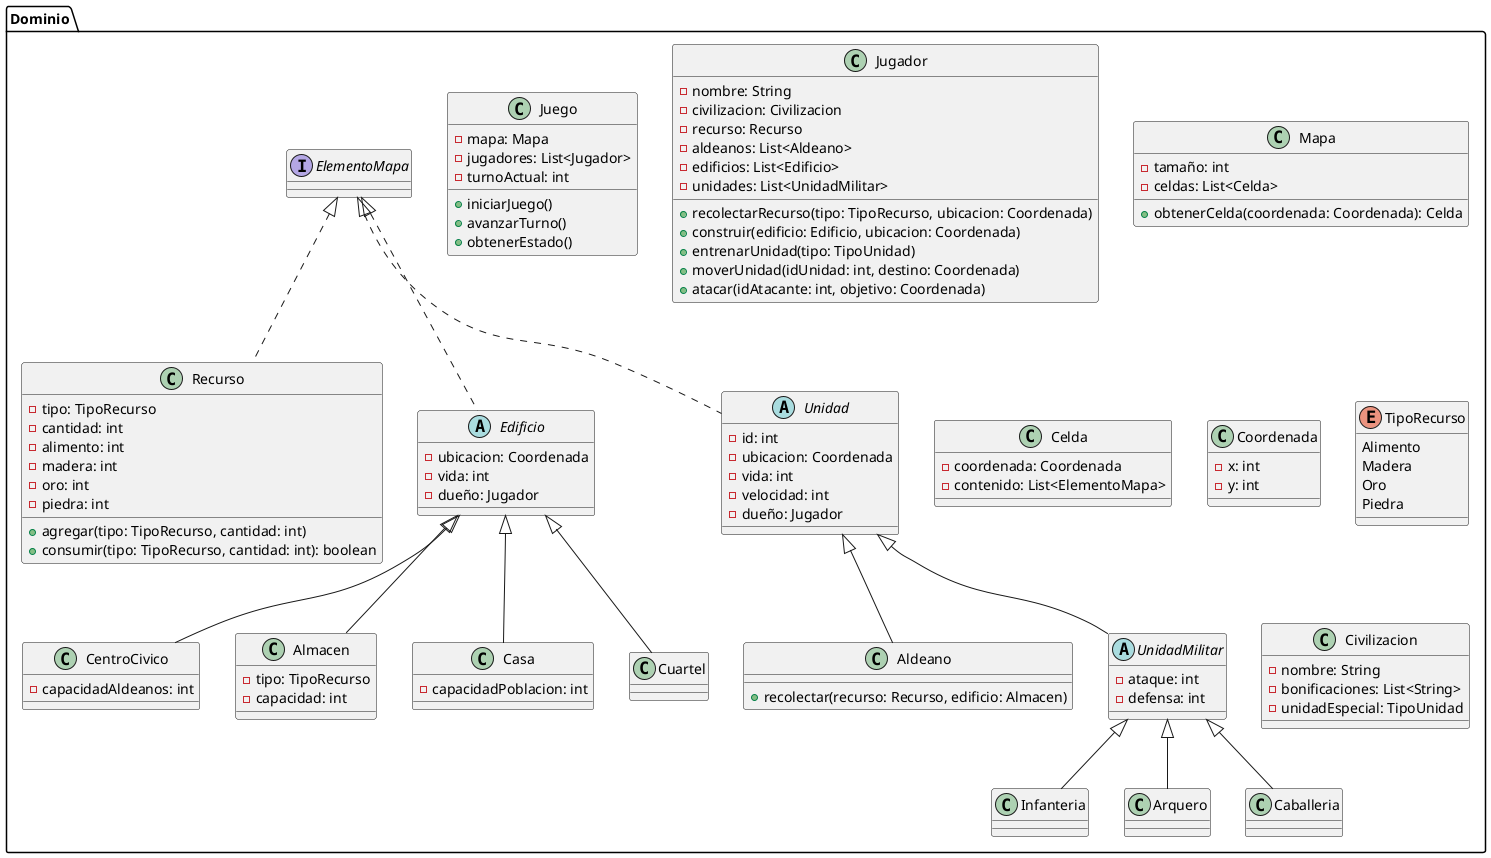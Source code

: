 @startuml PIIProyecto2025

' Paquete principal
package "Dominio" {
    
    class Juego {
        - mapa: Mapa
        - jugadores: List<Jugador>
        - turnoActual: int
        + iniciarJuego()
        + avanzarTurno()
        + obtenerEstado()
    }

    class Jugador {
        - nombre: String
        - civilizacion: Civilizacion
        - recurso: Recurso
        - aldeanos: List<Aldeano>
        - edificios: List<Edificio>
        - unidades: List<UnidadMilitar>
        + recolectarRecurso(tipo: TipoRecurso, ubicacion: Coordenada)
        + construir(edificio: Edificio, ubicacion: Coordenada)
        + entrenarUnidad(tipo: TipoUnidad)
        + moverUnidad(idUnidad: int, destino: Coordenada)
        + atacar(idAtacante: int, objetivo: Coordenada)
    }

    class Mapa {
        - tamaño: int
        - celdas: List<Celda>
        + obtenerCelda(coordenada: Coordenada): Celda
    }

    class Celda {
        - coordenada: Coordenada
        - contenido: List<ElementoMapa>
    }

    class Coordenada {
        - x: int
        - y: int
    }

    interface ElementoMapa {
    }

    class Recurso implements ElementoMapa {
        - tipo: TipoRecurso
        - cantidad: int
    }

    enum TipoRecurso {
        Alimento
        Madera
        Oro
        Piedra
    }

    class Recurso {
        - alimento: int
        - madera: int
        - oro: int
        - piedra: int
        + agregar(tipo: TipoRecurso, cantidad: int)
        + consumir(tipo: TipoRecurso, cantidad: int): boolean
    }

    class Civilizacion {
        - nombre: String
        - bonificaciones: List<String>
        - unidadEspecial: TipoUnidad
    }

    abstract class Edificio implements ElementoMapa {
        - ubicacion: Coordenada
        - vida: int
        - dueño: Jugador
    }

    class CentroCivico extends Edificio {
        - capacidadAldeanos: int
    }

    class Almacen extends Edificio {
        - tipo: TipoRecurso
        - capacidad: int
    }

    class Casa extends Edificio {
        - capacidadPoblacion: int
    }

    class Cuartel extends Edificio {
    }

    abstract class Unidad implements ElementoMapa {
        - id: int
        - ubicacion: Coordenada
        - vida: int
        - velocidad: int
        - dueño: Jugador
    }

    class Aldeano extends Unidad {
        + recolectar(recurso: Recurso, edificio: Almacen)
    }

    abstract class UnidadMilitar extends Unidad {
        - ataque: int
        - defensa: int
    }

    class Infanteria extends UnidadMilitar {
    }

    class Arquero extends UnidadMilitar {
    }

    class Caballeria extends UnidadMilitar {
    }

}

@enduml
